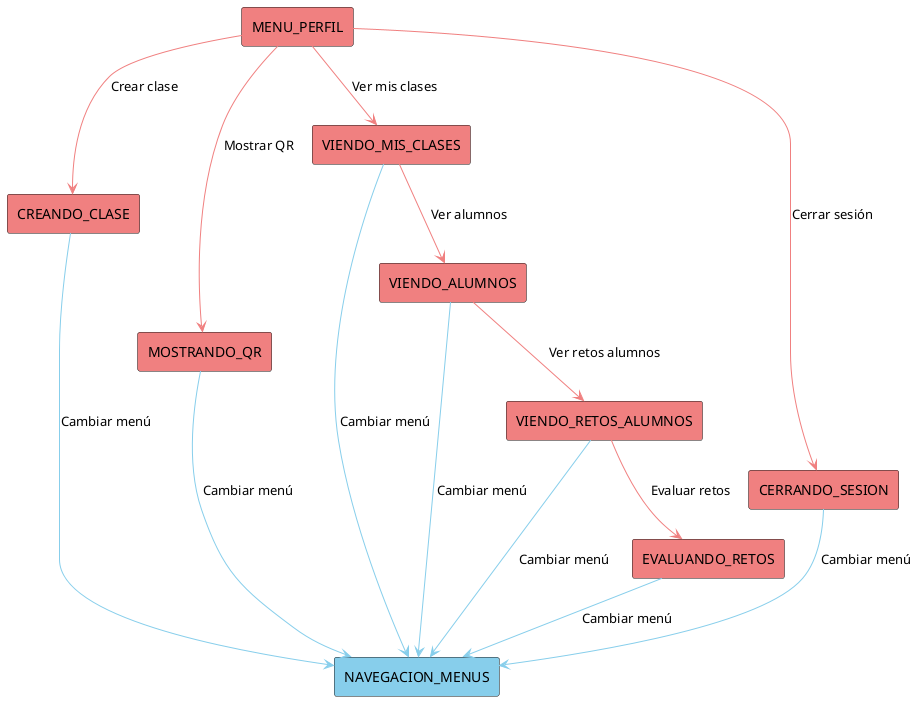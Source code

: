 @startuml DiagramaDeContextoMenuPerfilProfesor
!define RECTANGLE(x, color) rectangle x #color

' Definición de los rectángulos con sus colores
RECTANGLE(NAVEGACION_MENUS, SkyBlue) 
RECTANGLE(MENU_PERFIL, LightCoral)

' Submenús de "Perfil" con sus colores
RECTANGLE(CREANDO_CLASE, LightCoral) 
RECTANGLE(MOSTRANDO_QR, LightCoral) 
RECTANGLE(VIENDO_MIS_CLASES, LightCoral) 
RECTANGLE(VIENDO_ALUMNOS, LightCoral) 
RECTANGLE(VIENDO_RETOS_ALUMNOS, LightCoral) 
RECTANGLE(EVALUANDO_RETOS, LightCoral)
RECTANGLE(CERRANDO_SESION, LightCoral)

' Conexiones entre submenús y navegación
CREANDO_CLASE -[#SkyBlue]-> NAVEGACION_MENUS : Cambiar menú
MOSTRANDO_QR -[#SkyBlue]-> NAVEGACION_MENUS : Cambiar menú
VIENDO_MIS_CLASES -[#SkyBlue]-> NAVEGACION_MENUS : Cambiar menú
VIENDO_ALUMNOS -[#SkyBlue]-> NAVEGACION_MENUS : Cambiar menú
VIENDO_RETOS_ALUMNOS -[#SkyBlue]-> NAVEGACION_MENUS : Cambiar menú
EVALUANDO_RETOS -[#SkyBlue]-> NAVEGACION_MENUS : Cambiar menú
CERRANDO_SESION -[#SkyBlue]-> NAVEGACION_MENUS : Cambiar menú

' Conexiones en el menú "Perfil"
MENU_PERFIL -[#LightCoral]-> CREANDO_CLASE : Crear clase
MENU_PERFIL -[#LightCoral]-> MOSTRANDO_QR : Mostrar QR
MENU_PERFIL -[#LightCoral]-> VIENDO_MIS_CLASES : Ver mis clases
VIENDO_MIS_CLASES -[#LightCoral]-> VIENDO_ALUMNOS : Ver alumnos
VIENDO_ALUMNOS -[#LightCoral]-> VIENDO_RETOS_ALUMNOS : Ver retos alumnos
VIENDO_RETOS_ALUMNOS -[#LightCoral]-> EVALUANDO_RETOS : Evaluar retos
MENU_PERFIL -[#LightCoral]-> CERRANDO_SESION : Cerrar sesión

@enduml

